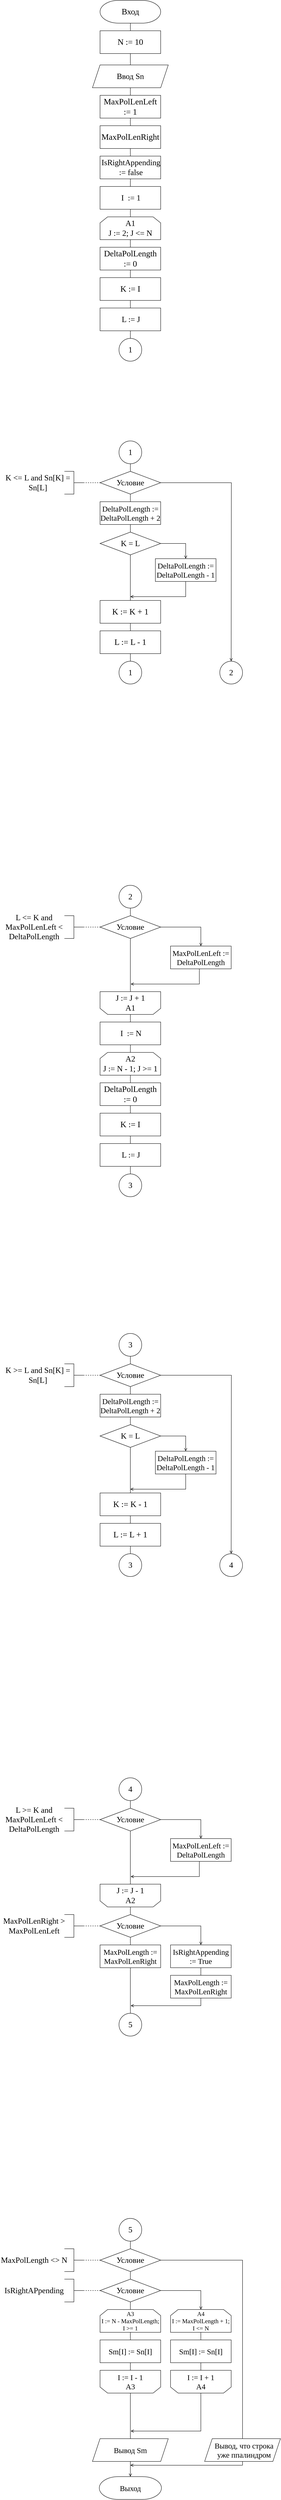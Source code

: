 <mxfile version="15.7.4" type="github">
  <diagram id="jJNzSYbowdD1MDir5mqe" name="Page-1">
    <mxGraphModel dx="1676" dy="3100" grid="1" gridSize="10" guides="1" tooltips="1" connect="1" arrows="1" fold="1" page="1" pageScale="1" pageWidth="827" pageHeight="1169" math="0" shadow="0">
      <root>
        <mxCell id="0" />
        <mxCell id="1" parent="0" />
        <mxCell id="dUmzm0TEQAHFUmSsL2kq-4" style="edgeStyle=orthogonalEdgeStyle;rounded=0;orthogonalLoop=1;jettySize=auto;html=1;fontFamily=Times New Roman;fontSize=22;endArrow=none;endFill=0;" edge="1" parent="1" source="dUmzm0TEQAHFUmSsL2kq-2">
          <mxGeometry relative="1" as="geometry">
            <mxPoint x="414" y="120" as="targetPoint" />
          </mxGeometry>
        </mxCell>
        <mxCell id="dUmzm0TEQAHFUmSsL2kq-2" value="Вход" style="strokeWidth=1;html=1;shape=mxgraph.flowchart.terminator;whiteSpace=wrap;fontSize=22;fontFamily=Times New Roman;" vertex="1" parent="1">
          <mxGeometry x="334" y="40" width="160" height="60" as="geometry" />
        </mxCell>
        <mxCell id="dUmzm0TEQAHFUmSsL2kq-14" style="edgeStyle=orthogonalEdgeStyle;rounded=0;orthogonalLoop=1;jettySize=auto;html=1;entryX=0.5;entryY=0;entryDx=0;entryDy=0;fontFamily=Times New Roman;fontSize=21;endArrow=none;endFill=0;" edge="1" parent="1" source="dUmzm0TEQAHFUmSsL2kq-5" target="dUmzm0TEQAHFUmSsL2kq-12">
          <mxGeometry relative="1" as="geometry" />
        </mxCell>
        <mxCell id="dUmzm0TEQAHFUmSsL2kq-5" value="N := 10" style="rounded=0;whiteSpace=wrap;html=1;fontFamily=Times New Roman;fontSize=22;strokeWidth=1;" vertex="1" parent="1">
          <mxGeometry x="334" y="120" width="160" height="60" as="geometry" />
        </mxCell>
        <mxCell id="dUmzm0TEQAHFUmSsL2kq-6" style="edgeStyle=orthogonalEdgeStyle;rounded=0;orthogonalLoop=1;jettySize=auto;html=1;fontFamily=Times New Roman;fontSize=22;endArrow=none;endFill=0;" edge="1" parent="1">
          <mxGeometry relative="1" as="geometry">
            <mxPoint x="414" y="290" as="targetPoint" />
            <mxPoint x="413.941" y="270" as="sourcePoint" />
          </mxGeometry>
        </mxCell>
        <mxCell id="dUmzm0TEQAHFUmSsL2kq-7" value="MaxPolLenLeft := 1" style="rounded=0;whiteSpace=wrap;html=1;fontFamily=Times New Roman;fontSize=22;strokeWidth=1;" vertex="1" parent="1">
          <mxGeometry x="334" y="290" width="160" height="60" as="geometry" />
        </mxCell>
        <mxCell id="dUmzm0TEQAHFUmSsL2kq-8" style="edgeStyle=orthogonalEdgeStyle;rounded=0;orthogonalLoop=1;jettySize=auto;html=1;fontFamily=Times New Roman;fontSize=22;endArrow=none;endFill=0;" edge="1" parent="1">
          <mxGeometry relative="1" as="geometry">
            <mxPoint x="414" y="370" as="targetPoint" />
            <mxPoint x="413.941" y="350" as="sourcePoint" />
          </mxGeometry>
        </mxCell>
        <mxCell id="dUmzm0TEQAHFUmSsL2kq-9" value="MaxPolLenRight" style="rounded=0;whiteSpace=wrap;html=1;fontFamily=Times New Roman;fontSize=22;strokeWidth=1;" vertex="1" parent="1">
          <mxGeometry x="334" y="370" width="160" height="60" as="geometry" />
        </mxCell>
        <mxCell id="dUmzm0TEQAHFUmSsL2kq-10" style="edgeStyle=orthogonalEdgeStyle;rounded=0;orthogonalLoop=1;jettySize=auto;html=1;fontFamily=Times New Roman;fontSize=22;endArrow=none;endFill=0;" edge="1" parent="1">
          <mxGeometry relative="1" as="geometry">
            <mxPoint x="414" y="450" as="targetPoint" />
            <mxPoint x="413.941" y="430" as="sourcePoint" />
          </mxGeometry>
        </mxCell>
        <mxCell id="dUmzm0TEQAHFUmSsL2kq-19" style="edgeStyle=orthogonalEdgeStyle;rounded=0;orthogonalLoop=1;jettySize=auto;html=1;fontFamily=Times New Roman;fontSize=21;endArrow=none;endFill=0;" edge="1" parent="1" source="dUmzm0TEQAHFUmSsL2kq-11">
          <mxGeometry relative="1" as="geometry">
            <mxPoint x="414" y="520" as="targetPoint" />
          </mxGeometry>
        </mxCell>
        <mxCell id="dUmzm0TEQAHFUmSsL2kq-11" value="IsRightAppending := false" style="rounded=0;whiteSpace=wrap;html=1;fontFamily=Times New Roman;fontSize=21;strokeWidth=1;spacingLeft=3;" vertex="1" parent="1">
          <mxGeometry x="334" y="450" width="160" height="60" as="geometry" />
        </mxCell>
        <mxCell id="dUmzm0TEQAHFUmSsL2kq-12" value="Ввод Sn" style="shape=parallelogram;perimeter=parallelogramPerimeter;whiteSpace=wrap;html=1;fixedSize=1;fontFamily=Times New Roman;fontSize=21;strokeWidth=1;" vertex="1" parent="1">
          <mxGeometry x="314" y="210" width="200" height="60" as="geometry" />
        </mxCell>
        <mxCell id="dUmzm0TEQAHFUmSsL2kq-20" value="А1&lt;br&gt;J := 2; J &amp;lt;= N" style="shape=loopLimit;whiteSpace=wrap;html=1;fontFamily=Times New Roman;fontSize=21;strokeWidth=1;" vertex="1" parent="1">
          <mxGeometry x="334" y="610" width="160" height="60" as="geometry" />
        </mxCell>
        <mxCell id="dUmzm0TEQAHFUmSsL2kq-21" style="edgeStyle=orthogonalEdgeStyle;rounded=0;orthogonalLoop=1;jettySize=auto;html=1;fontFamily=Times New Roman;fontSize=22;endArrow=none;endFill=0;" edge="1" parent="1">
          <mxGeometry relative="1" as="geometry">
            <mxPoint x="414" y="690" as="targetPoint" />
            <mxPoint x="413.941" y="670" as="sourcePoint" />
          </mxGeometry>
        </mxCell>
        <mxCell id="dUmzm0TEQAHFUmSsL2kq-22" value="DeltaPolLength := 0" style="rounded=0;whiteSpace=wrap;html=1;fontFamily=Times New Roman;fontSize=22;strokeWidth=1;" vertex="1" parent="1">
          <mxGeometry x="334" y="690" width="160" height="60" as="geometry" />
        </mxCell>
        <mxCell id="dUmzm0TEQAHFUmSsL2kq-23" style="edgeStyle=orthogonalEdgeStyle;rounded=0;orthogonalLoop=1;jettySize=auto;html=1;fontFamily=Times New Roman;fontSize=22;endArrow=none;endFill=0;" edge="1" parent="1">
          <mxGeometry relative="1" as="geometry">
            <mxPoint x="414" y="770" as="targetPoint" />
            <mxPoint x="413.941" y="750" as="sourcePoint" />
          </mxGeometry>
        </mxCell>
        <mxCell id="dUmzm0TEQAHFUmSsL2kq-24" value="K := I" style="rounded=0;whiteSpace=wrap;html=1;fontFamily=Times New Roman;fontSize=22;strokeWidth=1;" vertex="1" parent="1">
          <mxGeometry x="334" y="770" width="160" height="60" as="geometry" />
        </mxCell>
        <mxCell id="dUmzm0TEQAHFUmSsL2kq-25" style="edgeStyle=orthogonalEdgeStyle;rounded=0;orthogonalLoop=1;jettySize=auto;html=1;fontFamily=Times New Roman;fontSize=22;endArrow=none;endFill=0;" edge="1" parent="1">
          <mxGeometry relative="1" as="geometry">
            <mxPoint x="414" y="850" as="targetPoint" />
            <mxPoint x="413.941" y="830" as="sourcePoint" />
          </mxGeometry>
        </mxCell>
        <mxCell id="dUmzm0TEQAHFUmSsL2kq-28" style="edgeStyle=orthogonalEdgeStyle;rounded=0;orthogonalLoop=1;jettySize=auto;html=1;entryX=0.5;entryY=0;entryDx=0;entryDy=0;fontFamily=Times New Roman;fontSize=21;endArrow=none;endFill=0;" edge="1" parent="1" source="dUmzm0TEQAHFUmSsL2kq-26" target="dUmzm0TEQAHFUmSsL2kq-27">
          <mxGeometry relative="1" as="geometry" />
        </mxCell>
        <mxCell id="dUmzm0TEQAHFUmSsL2kq-26" value="L := J" style="rounded=0;whiteSpace=wrap;html=1;fontFamily=Times New Roman;fontSize=21;strokeWidth=1;spacingLeft=3;" vertex="1" parent="1">
          <mxGeometry x="334" y="850" width="160" height="60" as="geometry" />
        </mxCell>
        <mxCell id="dUmzm0TEQAHFUmSsL2kq-27" value="1" style="ellipse;whiteSpace=wrap;html=1;aspect=fixed;fontFamily=Times New Roman;fontSize=21;strokeWidth=1;" vertex="1" parent="1">
          <mxGeometry x="384" y="930" width="60" height="60" as="geometry" />
        </mxCell>
        <mxCell id="dUmzm0TEQAHFUmSsL2kq-30" style="edgeStyle=orthogonalEdgeStyle;rounded=0;orthogonalLoop=1;jettySize=auto;html=1;fontFamily=Times New Roman;fontSize=21;endArrow=none;endFill=0;" edge="1" parent="1" source="dUmzm0TEQAHFUmSsL2kq-29">
          <mxGeometry relative="1" as="geometry">
            <mxPoint x="414" y="1280" as="targetPoint" />
          </mxGeometry>
        </mxCell>
        <mxCell id="dUmzm0TEQAHFUmSsL2kq-29" value="1" style="ellipse;whiteSpace=wrap;html=1;aspect=fixed;fontFamily=Times New Roman;fontSize=21;strokeWidth=1;" vertex="1" parent="1">
          <mxGeometry x="384" y="1200" width="60" height="60" as="geometry" />
        </mxCell>
        <mxCell id="dUmzm0TEQAHFUmSsL2kq-66" style="edgeStyle=orthogonalEdgeStyle;rounded=0;orthogonalLoop=1;jettySize=auto;html=1;fontFamily=Times New Roman;fontSize=20;endArrow=open;endFill=0;" edge="1" parent="1" source="dUmzm0TEQAHFUmSsL2kq-31">
          <mxGeometry relative="1" as="geometry">
            <mxPoint x="680" y="1780" as="targetPoint" />
          </mxGeometry>
        </mxCell>
        <mxCell id="dUmzm0TEQAHFUmSsL2kq-31" value="Условие" style="rhombus;whiteSpace=wrap;html=1;fontFamily=Times New Roman;fontSize=21;strokeWidth=1;" vertex="1" parent="1">
          <mxGeometry x="334" y="1280" width="160" height="60" as="geometry" />
        </mxCell>
        <mxCell id="dUmzm0TEQAHFUmSsL2kq-32" value="" style="endArrow=none;dashed=1;html=1;rounded=0;fontFamily=Times New Roman;fontSize=21;entryX=0;entryY=0.5;entryDx=0;entryDy=0;" edge="1" parent="1" target="dUmzm0TEQAHFUmSsL2kq-31">
          <mxGeometry width="50" height="50" relative="1" as="geometry">
            <mxPoint x="290" y="1310" as="sourcePoint" />
            <mxPoint x="220" y="1290" as="targetPoint" />
          </mxGeometry>
        </mxCell>
        <mxCell id="dUmzm0TEQAHFUmSsL2kq-33" value="" style="strokeWidth=1;html=1;shape=mxgraph.flowchart.annotation_2;align=left;labelPosition=right;pointerEvents=1;fontFamily=Times New Roman;fontSize=21;flipH=1;" vertex="1" parent="1">
          <mxGeometry x="240" y="1280" width="50" height="60" as="geometry" />
        </mxCell>
        <mxCell id="dUmzm0TEQAHFUmSsL2kq-34" value="K &amp;lt;= L and Sn[K] = Sn[L]" style="text;html=1;strokeColor=none;fillColor=none;align=center;verticalAlign=middle;whiteSpace=wrap;rounded=0;fontFamily=Times New Roman;fontSize=21;" vertex="1" parent="1">
          <mxGeometry x="80" y="1295" width="180" height="30" as="geometry" />
        </mxCell>
        <mxCell id="dUmzm0TEQAHFUmSsL2kq-56" style="edgeStyle=orthogonalEdgeStyle;rounded=0;orthogonalLoop=1;jettySize=auto;html=1;entryX=0.5;entryY=0;entryDx=0;entryDy=0;fontFamily=Times New Roman;fontSize=20;endArrow=open;endFill=0;" edge="1" parent="1" source="dUmzm0TEQAHFUmSsL2kq-36" target="dUmzm0TEQAHFUmSsL2kq-43">
          <mxGeometry relative="1" as="geometry">
            <Array as="points">
              <mxPoint x="560" y="1470" />
            </Array>
          </mxGeometry>
        </mxCell>
        <mxCell id="dUmzm0TEQAHFUmSsL2kq-57" value="" style="edgeStyle=orthogonalEdgeStyle;rounded=0;orthogonalLoop=1;jettySize=auto;html=1;fontFamily=Times New Roman;fontSize=20;endArrow=none;endFill=0;" edge="1" parent="1" source="dUmzm0TEQAHFUmSsL2kq-36" target="dUmzm0TEQAHFUmSsL2kq-41">
          <mxGeometry relative="1" as="geometry" />
        </mxCell>
        <mxCell id="dUmzm0TEQAHFUmSsL2kq-36" value="K = L" style="rhombus;whiteSpace=wrap;html=1;fontFamily=Times New Roman;fontSize=21;strokeWidth=1;" vertex="1" parent="1">
          <mxGeometry x="334" y="1440" width="160" height="60" as="geometry" />
        </mxCell>
        <mxCell id="dUmzm0TEQAHFUmSsL2kq-38" style="edgeStyle=orthogonalEdgeStyle;rounded=0;orthogonalLoop=1;jettySize=auto;html=1;fontFamily=Times New Roman;fontSize=22;endArrow=none;endFill=0;" edge="1" parent="1">
          <mxGeometry relative="1" as="geometry">
            <mxPoint x="414" y="1360" as="targetPoint" />
            <mxPoint x="413.941" y="1340" as="sourcePoint" />
          </mxGeometry>
        </mxCell>
        <mxCell id="dUmzm0TEQAHFUmSsL2kq-54" style="edgeStyle=orthogonalEdgeStyle;rounded=0;orthogonalLoop=1;jettySize=auto;html=1;entryX=0.5;entryY=0;entryDx=0;entryDy=0;fontFamily=Times New Roman;fontSize=20;endArrow=none;endFill=0;" edge="1" parent="1" source="dUmzm0TEQAHFUmSsL2kq-39" target="dUmzm0TEQAHFUmSsL2kq-36">
          <mxGeometry relative="1" as="geometry" />
        </mxCell>
        <mxCell id="dUmzm0TEQAHFUmSsL2kq-39" value="DeltaPolLength := DeltaPolLength + 2" style="rounded=0;whiteSpace=wrap;html=1;fontFamily=Times New Roman;fontSize=20;strokeWidth=1;" vertex="1" parent="1">
          <mxGeometry x="334" y="1360" width="160" height="60" as="geometry" />
        </mxCell>
        <mxCell id="dUmzm0TEQAHFUmSsL2kq-41" value="K := K + 1" style="rounded=0;whiteSpace=wrap;html=1;fontFamily=Times New Roman;fontSize=22;strokeWidth=1;" vertex="1" parent="1">
          <mxGeometry x="334" y="1620" width="160" height="60" as="geometry" />
        </mxCell>
        <mxCell id="dUmzm0TEQAHFUmSsL2kq-42" style="edgeStyle=orthogonalEdgeStyle;rounded=0;orthogonalLoop=1;jettySize=auto;html=1;fontFamily=Times New Roman;fontSize=22;endArrow=none;endFill=0;" edge="1" parent="1">
          <mxGeometry relative="1" as="geometry">
            <mxPoint x="414" y="1520" as="targetPoint" />
            <mxPoint x="413.941" y="1500" as="sourcePoint" />
          </mxGeometry>
        </mxCell>
        <mxCell id="dUmzm0TEQAHFUmSsL2kq-58" style="edgeStyle=orthogonalEdgeStyle;rounded=0;orthogonalLoop=1;jettySize=auto;html=1;fontFamily=Times New Roman;fontSize=20;endArrow=open;endFill=0;" edge="1" parent="1" source="dUmzm0TEQAHFUmSsL2kq-43">
          <mxGeometry relative="1" as="geometry">
            <mxPoint x="414" y="1610" as="targetPoint" />
            <Array as="points">
              <mxPoint x="560" y="1610" />
            </Array>
          </mxGeometry>
        </mxCell>
        <mxCell id="dUmzm0TEQAHFUmSsL2kq-43" value="DeltaPolLength := DeltaPolLength - 1" style="rounded=0;whiteSpace=wrap;html=1;fontFamily=Times New Roman;fontSize=20;strokeWidth=1;" vertex="1" parent="1">
          <mxGeometry x="480" y="1510" width="160" height="60" as="geometry" />
        </mxCell>
        <mxCell id="dUmzm0TEQAHFUmSsL2kq-48" style="edgeStyle=orthogonalEdgeStyle;rounded=0;orthogonalLoop=1;jettySize=auto;html=1;fontFamily=Times New Roman;fontSize=22;endArrow=none;endFill=0;" edge="1" parent="1">
          <mxGeometry relative="1" as="geometry">
            <mxPoint x="414" y="1700" as="targetPoint" />
            <mxPoint x="413.941" y="1680" as="sourcePoint" />
          </mxGeometry>
        </mxCell>
        <mxCell id="dUmzm0TEQAHFUmSsL2kq-63" style="edgeStyle=orthogonalEdgeStyle;rounded=0;orthogonalLoop=1;jettySize=auto;html=1;fontFamily=Times New Roman;fontSize=20;endArrow=none;endFill=0;" edge="1" parent="1" source="dUmzm0TEQAHFUmSsL2kq-49">
          <mxGeometry relative="1" as="geometry">
            <mxPoint x="414" y="1780" as="targetPoint" />
          </mxGeometry>
        </mxCell>
        <mxCell id="dUmzm0TEQAHFUmSsL2kq-49" value="L := L - 1" style="rounded=0;whiteSpace=wrap;html=1;fontFamily=Times New Roman;fontSize=22;strokeWidth=1;" vertex="1" parent="1">
          <mxGeometry x="334" y="1700" width="160" height="60" as="geometry" />
        </mxCell>
        <mxCell id="dUmzm0TEQAHFUmSsL2kq-64" value="1" style="ellipse;whiteSpace=wrap;html=1;aspect=fixed;fontFamily=Times New Roman;fontSize=21;strokeWidth=1;" vertex="1" parent="1">
          <mxGeometry x="384" y="1780" width="60" height="60" as="geometry" />
        </mxCell>
        <mxCell id="dUmzm0TEQAHFUmSsL2kq-67" value="2" style="ellipse;whiteSpace=wrap;html=1;aspect=fixed;fontFamily=Times New Roman;fontSize=21;strokeWidth=1;" vertex="1" parent="1">
          <mxGeometry x="650" y="1780" width="60" height="60" as="geometry" />
        </mxCell>
        <mxCell id="dUmzm0TEQAHFUmSsL2kq-69" style="edgeStyle=orthogonalEdgeStyle;rounded=0;orthogonalLoop=1;jettySize=auto;html=1;fontFamily=Times New Roman;fontSize=20;endArrow=none;endFill=0;" edge="1" parent="1" source="dUmzm0TEQAHFUmSsL2kq-68">
          <mxGeometry relative="1" as="geometry">
            <mxPoint x="414" y="2450" as="targetPoint" />
          </mxGeometry>
        </mxCell>
        <mxCell id="dUmzm0TEQAHFUmSsL2kq-68" value="2" style="ellipse;whiteSpace=wrap;html=1;aspect=fixed;fontFamily=Times New Roman;fontSize=21;strokeWidth=1;" vertex="1" parent="1">
          <mxGeometry x="384" y="2370" width="60" height="60" as="geometry" />
        </mxCell>
        <mxCell id="dUmzm0TEQAHFUmSsL2kq-81" style="edgeStyle=orthogonalEdgeStyle;rounded=0;orthogonalLoop=1;jettySize=auto;html=1;entryX=0.5;entryY=0;entryDx=0;entryDy=0;fontFamily=Times New Roman;fontSize=20;endArrow=none;endFill=0;" edge="1" parent="1" source="dUmzm0TEQAHFUmSsL2kq-70" target="dUmzm0TEQAHFUmSsL2kq-79">
          <mxGeometry relative="1" as="geometry" />
        </mxCell>
        <mxCell id="dUmzm0TEQAHFUmSsL2kq-70" value="Условие" style="rhombus;whiteSpace=wrap;html=1;fontFamily=Times New Roman;fontSize=21;strokeWidth=1;" vertex="1" parent="1">
          <mxGeometry x="334" y="2450" width="160" height="60" as="geometry" />
        </mxCell>
        <mxCell id="dUmzm0TEQAHFUmSsL2kq-71" value="" style="endArrow=none;dashed=1;html=1;rounded=0;fontFamily=Times New Roman;fontSize=21;entryX=0;entryY=0.5;entryDx=0;entryDy=0;" edge="1" parent="1">
          <mxGeometry width="50" height="50" relative="1" as="geometry">
            <mxPoint x="290" y="2480" as="sourcePoint" />
            <mxPoint x="334" y="2480" as="targetPoint" />
          </mxGeometry>
        </mxCell>
        <mxCell id="dUmzm0TEQAHFUmSsL2kq-72" value="" style="strokeWidth=1;html=1;shape=mxgraph.flowchart.annotation_2;align=left;labelPosition=right;pointerEvents=1;fontFamily=Times New Roman;fontSize=21;flipH=1;" vertex="1" parent="1">
          <mxGeometry x="240" y="2450" width="50" height="60" as="geometry" />
        </mxCell>
        <mxCell id="dUmzm0TEQAHFUmSsL2kq-73" value="L &amp;lt;= K and MaxPolLenLeft &amp;lt; DeltaPolLength" style="text;html=1;strokeColor=none;fillColor=none;align=center;verticalAlign=middle;whiteSpace=wrap;rounded=0;fontFamily=Times New Roman;fontSize=21;" vertex="1" parent="1">
          <mxGeometry x="70" y="2465" width="180" height="30" as="geometry" />
        </mxCell>
        <mxCell id="dUmzm0TEQAHFUmSsL2kq-74" style="edgeStyle=orthogonalEdgeStyle;rounded=0;orthogonalLoop=1;jettySize=auto;html=1;entryX=0.5;entryY=0;entryDx=0;entryDy=0;fontFamily=Times New Roman;fontSize=20;endArrow=open;endFill=0;" edge="1" parent="1" target="dUmzm0TEQAHFUmSsL2kq-75">
          <mxGeometry relative="1" as="geometry">
            <mxPoint x="494" y="2480" as="sourcePoint" />
            <Array as="points">
              <mxPoint x="600" y="2480" />
            </Array>
          </mxGeometry>
        </mxCell>
        <mxCell id="dUmzm0TEQAHFUmSsL2kq-75" value="MaxPolLenLeft := DeltaPolLength" style="rounded=0;whiteSpace=wrap;html=1;fontFamily=Times New Roman;fontSize=20;strokeWidth=1;" vertex="1" parent="1">
          <mxGeometry x="520" y="2530" width="160" height="60" as="geometry" />
        </mxCell>
        <mxCell id="dUmzm0TEQAHFUmSsL2kq-78" style="edgeStyle=orthogonalEdgeStyle;rounded=0;orthogonalLoop=1;jettySize=auto;html=1;fontFamily=Times New Roman;fontSize=20;endArrow=open;endFill=0;" edge="1" parent="1">
          <mxGeometry relative="1" as="geometry">
            <mxPoint x="415" y="2630" as="targetPoint" />
            <mxPoint x="596" y="2590" as="sourcePoint" />
            <Array as="points">
              <mxPoint x="596" y="2630" />
            </Array>
          </mxGeometry>
        </mxCell>
        <mxCell id="dUmzm0TEQAHFUmSsL2kq-100" style="edgeStyle=orthogonalEdgeStyle;rounded=0;orthogonalLoop=1;jettySize=auto;html=1;entryX=0.5;entryY=0;entryDx=0;entryDy=0;fontFamily=Times New Roman;fontSize=20;endArrow=none;endFill=0;" edge="1" parent="1" source="dUmzm0TEQAHFUmSsL2kq-79" target="dUmzm0TEQAHFUmSsL2kq-99">
          <mxGeometry relative="1" as="geometry" />
        </mxCell>
        <mxCell id="dUmzm0TEQAHFUmSsL2kq-79" value="J := J + 1&lt;br&gt;А1" style="shape=loopLimit;whiteSpace=wrap;html=1;fontFamily=Times New Roman;fontSize=21;strokeWidth=1;flipV=1;" vertex="1" parent="1">
          <mxGeometry x="334" y="2650" width="160" height="60" as="geometry" />
        </mxCell>
        <mxCell id="dUmzm0TEQAHFUmSsL2kq-87" style="edgeStyle=orthogonalEdgeStyle;rounded=0;orthogonalLoop=1;jettySize=auto;html=1;fontFamily=Times New Roman;fontSize=21;endArrow=none;endFill=0;" edge="1" parent="1" source="dUmzm0TEQAHFUmSsL2kq-88">
          <mxGeometry relative="1" as="geometry">
            <mxPoint x="414" y="600" as="targetPoint" />
          </mxGeometry>
        </mxCell>
        <mxCell id="dUmzm0TEQAHFUmSsL2kq-88" value="I&amp;nbsp; := 1" style="rounded=0;whiteSpace=wrap;html=1;fontFamily=Times New Roman;fontSize=21;strokeWidth=1;spacingLeft=3;" vertex="1" parent="1">
          <mxGeometry x="334" y="530" width="160" height="60" as="geometry" />
        </mxCell>
        <mxCell id="dUmzm0TEQAHFUmSsL2kq-89" value="А2&lt;br&gt;J := N - 1; J &amp;gt;= 1" style="shape=loopLimit;whiteSpace=wrap;html=1;fontFamily=Times New Roman;fontSize=21;strokeWidth=1;" vertex="1" parent="1">
          <mxGeometry x="334" y="2810" width="160" height="60" as="geometry" />
        </mxCell>
        <mxCell id="dUmzm0TEQAHFUmSsL2kq-90" style="edgeStyle=orthogonalEdgeStyle;rounded=0;orthogonalLoop=1;jettySize=auto;html=1;fontFamily=Times New Roman;fontSize=22;endArrow=none;endFill=0;" edge="1" parent="1">
          <mxGeometry relative="1" as="geometry">
            <mxPoint x="414.0" y="2890" as="targetPoint" />
            <mxPoint x="413.941" y="2870" as="sourcePoint" />
          </mxGeometry>
        </mxCell>
        <mxCell id="dUmzm0TEQAHFUmSsL2kq-91" value="DeltaPolLength := 0" style="rounded=0;whiteSpace=wrap;html=1;fontFamily=Times New Roman;fontSize=22;strokeWidth=1;" vertex="1" parent="1">
          <mxGeometry x="334" y="2890" width="160" height="60" as="geometry" />
        </mxCell>
        <mxCell id="dUmzm0TEQAHFUmSsL2kq-92" style="edgeStyle=orthogonalEdgeStyle;rounded=0;orthogonalLoop=1;jettySize=auto;html=1;fontFamily=Times New Roman;fontSize=22;endArrow=none;endFill=0;" edge="1" parent="1">
          <mxGeometry relative="1" as="geometry">
            <mxPoint x="414.0" y="2970" as="targetPoint" />
            <mxPoint x="413.941" y="2950" as="sourcePoint" />
          </mxGeometry>
        </mxCell>
        <mxCell id="dUmzm0TEQAHFUmSsL2kq-93" value="K := I" style="rounded=0;whiteSpace=wrap;html=1;fontFamily=Times New Roman;fontSize=22;strokeWidth=1;" vertex="1" parent="1">
          <mxGeometry x="334" y="2970" width="160" height="60" as="geometry" />
        </mxCell>
        <mxCell id="dUmzm0TEQAHFUmSsL2kq-94" style="edgeStyle=orthogonalEdgeStyle;rounded=0;orthogonalLoop=1;jettySize=auto;html=1;fontFamily=Times New Roman;fontSize=22;endArrow=none;endFill=0;" edge="1" parent="1">
          <mxGeometry relative="1" as="geometry">
            <mxPoint x="414.0" y="3050" as="targetPoint" />
            <mxPoint x="413.941" y="3030" as="sourcePoint" />
          </mxGeometry>
        </mxCell>
        <mxCell id="dUmzm0TEQAHFUmSsL2kq-95" style="edgeStyle=orthogonalEdgeStyle;rounded=0;orthogonalLoop=1;jettySize=auto;html=1;entryX=0.5;entryY=0;entryDx=0;entryDy=0;fontFamily=Times New Roman;fontSize=21;endArrow=none;endFill=0;" edge="1" parent="1" source="dUmzm0TEQAHFUmSsL2kq-96" target="dUmzm0TEQAHFUmSsL2kq-97">
          <mxGeometry relative="1" as="geometry" />
        </mxCell>
        <mxCell id="dUmzm0TEQAHFUmSsL2kq-96" value="L := J" style="rounded=0;whiteSpace=wrap;html=1;fontFamily=Times New Roman;fontSize=21;strokeWidth=1;spacingLeft=3;" vertex="1" parent="1">
          <mxGeometry x="334" y="3050" width="160" height="60" as="geometry" />
        </mxCell>
        <mxCell id="dUmzm0TEQAHFUmSsL2kq-97" value="3" style="ellipse;whiteSpace=wrap;html=1;aspect=fixed;fontFamily=Times New Roman;fontSize=21;strokeWidth=1;" vertex="1" parent="1">
          <mxGeometry x="384" y="3130" width="60" height="60" as="geometry" />
        </mxCell>
        <mxCell id="dUmzm0TEQAHFUmSsL2kq-98" style="edgeStyle=orthogonalEdgeStyle;rounded=0;orthogonalLoop=1;jettySize=auto;html=1;fontFamily=Times New Roman;fontSize=21;endArrow=none;endFill=0;" edge="1" parent="1" source="dUmzm0TEQAHFUmSsL2kq-99">
          <mxGeometry relative="1" as="geometry">
            <mxPoint x="414.0" y="2800" as="targetPoint" />
          </mxGeometry>
        </mxCell>
        <mxCell id="dUmzm0TEQAHFUmSsL2kq-99" value="I&amp;nbsp; := N" style="rounded=0;whiteSpace=wrap;html=1;fontFamily=Times New Roman;fontSize=21;strokeWidth=1;spacingLeft=3;" vertex="1" parent="1">
          <mxGeometry x="334" y="2730" width="160" height="60" as="geometry" />
        </mxCell>
        <mxCell id="dUmzm0TEQAHFUmSsL2kq-101" value="3" style="ellipse;whiteSpace=wrap;html=1;aspect=fixed;fontFamily=Times New Roman;fontSize=21;strokeWidth=1;" vertex="1" parent="1">
          <mxGeometry x="384" y="3550" width="60" height="60" as="geometry" />
        </mxCell>
        <mxCell id="dUmzm0TEQAHFUmSsL2kq-102" style="edgeStyle=orthogonalEdgeStyle;rounded=0;orthogonalLoop=1;jettySize=auto;html=1;fontFamily=Times New Roman;fontSize=21;endArrow=none;endFill=0;" edge="1" parent="1">
          <mxGeometry relative="1" as="geometry">
            <mxPoint x="414" y="3630" as="targetPoint" />
            <mxPoint x="414.0" y="3610" as="sourcePoint" />
          </mxGeometry>
        </mxCell>
        <mxCell id="dUmzm0TEQAHFUmSsL2kq-103" style="edgeStyle=orthogonalEdgeStyle;rounded=0;orthogonalLoop=1;jettySize=auto;html=1;fontFamily=Times New Roman;fontSize=20;endArrow=open;endFill=0;" edge="1" parent="1" source="dUmzm0TEQAHFUmSsL2kq-104">
          <mxGeometry relative="1" as="geometry">
            <mxPoint x="680" y="4130" as="targetPoint" />
          </mxGeometry>
        </mxCell>
        <mxCell id="dUmzm0TEQAHFUmSsL2kq-104" value="Условие" style="rhombus;whiteSpace=wrap;html=1;fontFamily=Times New Roman;fontSize=21;strokeWidth=1;" vertex="1" parent="1">
          <mxGeometry x="334" y="3630" width="160" height="60" as="geometry" />
        </mxCell>
        <mxCell id="dUmzm0TEQAHFUmSsL2kq-105" value="" style="endArrow=none;dashed=1;html=1;rounded=0;fontFamily=Times New Roman;fontSize=21;entryX=0;entryY=0.5;entryDx=0;entryDy=0;" edge="1" parent="1" target="dUmzm0TEQAHFUmSsL2kq-104">
          <mxGeometry width="50" height="50" relative="1" as="geometry">
            <mxPoint x="290" y="3660" as="sourcePoint" />
            <mxPoint x="220" y="3640" as="targetPoint" />
          </mxGeometry>
        </mxCell>
        <mxCell id="dUmzm0TEQAHFUmSsL2kq-106" value="" style="strokeWidth=1;html=1;shape=mxgraph.flowchart.annotation_2;align=left;labelPosition=right;pointerEvents=1;fontFamily=Times New Roman;fontSize=21;flipH=1;" vertex="1" parent="1">
          <mxGeometry x="240" y="3630" width="50" height="60" as="geometry" />
        </mxCell>
        <mxCell id="dUmzm0TEQAHFUmSsL2kq-107" value="K &amp;gt;= L and Sn[K] = Sn[L]" style="text;html=1;strokeColor=none;fillColor=none;align=center;verticalAlign=middle;whiteSpace=wrap;rounded=0;fontFamily=Times New Roman;fontSize=21;" vertex="1" parent="1">
          <mxGeometry x="80" y="3645" width="180" height="30" as="geometry" />
        </mxCell>
        <mxCell id="dUmzm0TEQAHFUmSsL2kq-108" style="edgeStyle=orthogonalEdgeStyle;rounded=0;orthogonalLoop=1;jettySize=auto;html=1;entryX=0.5;entryY=0;entryDx=0;entryDy=0;fontFamily=Times New Roman;fontSize=20;endArrow=open;endFill=0;" edge="1" parent="1" source="dUmzm0TEQAHFUmSsL2kq-110" target="dUmzm0TEQAHFUmSsL2kq-117">
          <mxGeometry relative="1" as="geometry">
            <Array as="points">
              <mxPoint x="560" y="3820" />
            </Array>
          </mxGeometry>
        </mxCell>
        <mxCell id="dUmzm0TEQAHFUmSsL2kq-109" value="" style="edgeStyle=orthogonalEdgeStyle;rounded=0;orthogonalLoop=1;jettySize=auto;html=1;fontFamily=Times New Roman;fontSize=20;endArrow=none;endFill=0;" edge="1" parent="1" source="dUmzm0TEQAHFUmSsL2kq-110" target="dUmzm0TEQAHFUmSsL2kq-114">
          <mxGeometry relative="1" as="geometry" />
        </mxCell>
        <mxCell id="dUmzm0TEQAHFUmSsL2kq-110" value="K = L" style="rhombus;whiteSpace=wrap;html=1;fontFamily=Times New Roman;fontSize=21;strokeWidth=1;" vertex="1" parent="1">
          <mxGeometry x="334" y="3790" width="160" height="60" as="geometry" />
        </mxCell>
        <mxCell id="dUmzm0TEQAHFUmSsL2kq-111" style="edgeStyle=orthogonalEdgeStyle;rounded=0;orthogonalLoop=1;jettySize=auto;html=1;fontFamily=Times New Roman;fontSize=22;endArrow=none;endFill=0;" edge="1" parent="1">
          <mxGeometry relative="1" as="geometry">
            <mxPoint x="414" y="3710" as="targetPoint" />
            <mxPoint x="413.941" y="3690" as="sourcePoint" />
          </mxGeometry>
        </mxCell>
        <mxCell id="dUmzm0TEQAHFUmSsL2kq-112" style="edgeStyle=orthogonalEdgeStyle;rounded=0;orthogonalLoop=1;jettySize=auto;html=1;entryX=0.5;entryY=0;entryDx=0;entryDy=0;fontFamily=Times New Roman;fontSize=20;endArrow=none;endFill=0;" edge="1" parent="1" source="dUmzm0TEQAHFUmSsL2kq-113" target="dUmzm0TEQAHFUmSsL2kq-110">
          <mxGeometry relative="1" as="geometry" />
        </mxCell>
        <mxCell id="dUmzm0TEQAHFUmSsL2kq-113" value="DeltaPolLength := DeltaPolLength + 2" style="rounded=0;whiteSpace=wrap;html=1;fontFamily=Times New Roman;fontSize=20;strokeWidth=1;" vertex="1" parent="1">
          <mxGeometry x="334" y="3710" width="160" height="60" as="geometry" />
        </mxCell>
        <mxCell id="dUmzm0TEQAHFUmSsL2kq-114" value="K := K - 1" style="rounded=0;whiteSpace=wrap;html=1;fontFamily=Times New Roman;fontSize=22;strokeWidth=1;" vertex="1" parent="1">
          <mxGeometry x="334" y="3970" width="160" height="60" as="geometry" />
        </mxCell>
        <mxCell id="dUmzm0TEQAHFUmSsL2kq-115" style="edgeStyle=orthogonalEdgeStyle;rounded=0;orthogonalLoop=1;jettySize=auto;html=1;fontFamily=Times New Roman;fontSize=22;endArrow=none;endFill=0;" edge="1" parent="1">
          <mxGeometry relative="1" as="geometry">
            <mxPoint x="414" y="3870" as="targetPoint" />
            <mxPoint x="413.941" y="3850" as="sourcePoint" />
          </mxGeometry>
        </mxCell>
        <mxCell id="dUmzm0TEQAHFUmSsL2kq-116" style="edgeStyle=orthogonalEdgeStyle;rounded=0;orthogonalLoop=1;jettySize=auto;html=1;fontFamily=Times New Roman;fontSize=20;endArrow=open;endFill=0;" edge="1" parent="1" source="dUmzm0TEQAHFUmSsL2kq-117">
          <mxGeometry relative="1" as="geometry">
            <mxPoint x="414" y="3960" as="targetPoint" />
            <Array as="points">
              <mxPoint x="560" y="3960" />
            </Array>
          </mxGeometry>
        </mxCell>
        <mxCell id="dUmzm0TEQAHFUmSsL2kq-117" value="DeltaPolLength := DeltaPolLength - 1" style="rounded=0;whiteSpace=wrap;html=1;fontFamily=Times New Roman;fontSize=20;strokeWidth=1;" vertex="1" parent="1">
          <mxGeometry x="480" y="3860" width="160" height="60" as="geometry" />
        </mxCell>
        <mxCell id="dUmzm0TEQAHFUmSsL2kq-118" style="edgeStyle=orthogonalEdgeStyle;rounded=0;orthogonalLoop=1;jettySize=auto;html=1;fontFamily=Times New Roman;fontSize=22;endArrow=none;endFill=0;" edge="1" parent="1">
          <mxGeometry relative="1" as="geometry">
            <mxPoint x="414" y="4050" as="targetPoint" />
            <mxPoint x="413.941" y="4030" as="sourcePoint" />
          </mxGeometry>
        </mxCell>
        <mxCell id="dUmzm0TEQAHFUmSsL2kq-119" style="edgeStyle=orthogonalEdgeStyle;rounded=0;orthogonalLoop=1;jettySize=auto;html=1;fontFamily=Times New Roman;fontSize=20;endArrow=none;endFill=0;" edge="1" parent="1" source="dUmzm0TEQAHFUmSsL2kq-120">
          <mxGeometry relative="1" as="geometry">
            <mxPoint x="414" y="4130" as="targetPoint" />
          </mxGeometry>
        </mxCell>
        <mxCell id="dUmzm0TEQAHFUmSsL2kq-120" value="L := L + 1" style="rounded=0;whiteSpace=wrap;html=1;fontFamily=Times New Roman;fontSize=22;strokeWidth=1;" vertex="1" parent="1">
          <mxGeometry x="334" y="4050" width="160" height="60" as="geometry" />
        </mxCell>
        <mxCell id="dUmzm0TEQAHFUmSsL2kq-121" value="3" style="ellipse;whiteSpace=wrap;html=1;aspect=fixed;fontFamily=Times New Roman;fontSize=21;strokeWidth=1;" vertex="1" parent="1">
          <mxGeometry x="384" y="4130" width="60" height="60" as="geometry" />
        </mxCell>
        <mxCell id="dUmzm0TEQAHFUmSsL2kq-122" value="4" style="ellipse;whiteSpace=wrap;html=1;aspect=fixed;fontFamily=Times New Roman;fontSize=21;strokeWidth=1;" vertex="1" parent="1">
          <mxGeometry x="650" y="4130" width="60" height="60" as="geometry" />
        </mxCell>
        <mxCell id="dUmzm0TEQAHFUmSsL2kq-146" style="edgeStyle=orthogonalEdgeStyle;rounded=0;orthogonalLoop=1;jettySize=auto;html=1;fontFamily=Times New Roman;fontSize=20;endArrow=none;endFill=0;" edge="1" parent="1" source="dUmzm0TEQAHFUmSsL2kq-147">
          <mxGeometry relative="1" as="geometry">
            <mxPoint x="414" y="4800" as="targetPoint" />
          </mxGeometry>
        </mxCell>
        <mxCell id="dUmzm0TEQAHFUmSsL2kq-147" value="4" style="ellipse;whiteSpace=wrap;html=1;aspect=fixed;fontFamily=Times New Roman;fontSize=21;strokeWidth=1;" vertex="1" parent="1">
          <mxGeometry x="384" y="4720" width="60" height="60" as="geometry" />
        </mxCell>
        <mxCell id="dUmzm0TEQAHFUmSsL2kq-148" style="edgeStyle=orthogonalEdgeStyle;rounded=0;orthogonalLoop=1;jettySize=auto;html=1;entryX=0.5;entryY=0;entryDx=0;entryDy=0;fontFamily=Times New Roman;fontSize=20;endArrow=none;endFill=0;" edge="1" parent="1" source="dUmzm0TEQAHFUmSsL2kq-149" target="dUmzm0TEQAHFUmSsL2kq-156">
          <mxGeometry relative="1" as="geometry" />
        </mxCell>
        <mxCell id="dUmzm0TEQAHFUmSsL2kq-149" value="Условие" style="rhombus;whiteSpace=wrap;html=1;fontFamily=Times New Roman;fontSize=21;strokeWidth=1;" vertex="1" parent="1">
          <mxGeometry x="334" y="4800" width="160" height="60" as="geometry" />
        </mxCell>
        <mxCell id="dUmzm0TEQAHFUmSsL2kq-150" value="" style="endArrow=none;dashed=1;html=1;rounded=0;fontFamily=Times New Roman;fontSize=21;entryX=0;entryY=0.5;entryDx=0;entryDy=0;" edge="1" parent="1">
          <mxGeometry width="50" height="50" relative="1" as="geometry">
            <mxPoint x="290" y="4830" as="sourcePoint" />
            <mxPoint x="334" y="4830" as="targetPoint" />
          </mxGeometry>
        </mxCell>
        <mxCell id="dUmzm0TEQAHFUmSsL2kq-151" value="" style="strokeWidth=1;html=1;shape=mxgraph.flowchart.annotation_2;align=left;labelPosition=right;pointerEvents=1;fontFamily=Times New Roman;fontSize=21;flipH=1;" vertex="1" parent="1">
          <mxGeometry x="240" y="4800" width="50" height="60" as="geometry" />
        </mxCell>
        <mxCell id="dUmzm0TEQAHFUmSsL2kq-152" value="L &amp;gt;= K and MaxPolLenLeft &amp;lt; DeltaPolLength" style="text;html=1;strokeColor=none;fillColor=none;align=center;verticalAlign=middle;whiteSpace=wrap;rounded=0;fontFamily=Times New Roman;fontSize=21;" vertex="1" parent="1">
          <mxGeometry x="70" y="4815" width="180" height="30" as="geometry" />
        </mxCell>
        <mxCell id="dUmzm0TEQAHFUmSsL2kq-153" style="edgeStyle=orthogonalEdgeStyle;rounded=0;orthogonalLoop=1;jettySize=auto;html=1;entryX=0.5;entryY=0;entryDx=0;entryDy=0;fontFamily=Times New Roman;fontSize=20;endArrow=open;endFill=0;" edge="1" parent="1" target="dUmzm0TEQAHFUmSsL2kq-154">
          <mxGeometry relative="1" as="geometry">
            <mxPoint x="494" y="4830" as="sourcePoint" />
            <Array as="points">
              <mxPoint x="600" y="4830" />
            </Array>
          </mxGeometry>
        </mxCell>
        <mxCell id="dUmzm0TEQAHFUmSsL2kq-154" value="MaxPolLenLeft := DeltaPolLength" style="rounded=0;whiteSpace=wrap;html=1;fontFamily=Times New Roman;fontSize=20;strokeWidth=1;" vertex="1" parent="1">
          <mxGeometry x="520" y="4880" width="160" height="60" as="geometry" />
        </mxCell>
        <mxCell id="dUmzm0TEQAHFUmSsL2kq-155" style="edgeStyle=orthogonalEdgeStyle;rounded=0;orthogonalLoop=1;jettySize=auto;html=1;fontFamily=Times New Roman;fontSize=20;endArrow=open;endFill=0;" edge="1" parent="1">
          <mxGeometry relative="1" as="geometry">
            <mxPoint x="415" y="4980" as="targetPoint" />
            <mxPoint x="596" y="4940" as="sourcePoint" />
            <Array as="points">
              <mxPoint x="596" y="4980" />
            </Array>
          </mxGeometry>
        </mxCell>
        <mxCell id="dUmzm0TEQAHFUmSsL2kq-157" style="edgeStyle=orthogonalEdgeStyle;rounded=0;orthogonalLoop=1;jettySize=auto;html=1;fontFamily=Times New Roman;fontSize=20;endArrow=none;endFill=0;" edge="1" parent="1" source="dUmzm0TEQAHFUmSsL2kq-156">
          <mxGeometry relative="1" as="geometry">
            <mxPoint x="414" y="5080" as="targetPoint" />
          </mxGeometry>
        </mxCell>
        <mxCell id="dUmzm0TEQAHFUmSsL2kq-156" value="J := J - 1&lt;br&gt;А2" style="shape=loopLimit;whiteSpace=wrap;html=1;fontFamily=Times New Roman;fontSize=21;strokeWidth=1;flipV=1;" vertex="1" parent="1">
          <mxGeometry x="334" y="5000" width="160" height="60" as="geometry" />
        </mxCell>
        <mxCell id="dUmzm0TEQAHFUmSsL2kq-166" style="edgeStyle=orthogonalEdgeStyle;rounded=0;orthogonalLoop=1;jettySize=auto;html=1;fontFamily=Times New Roman;fontSize=20;endArrow=none;endFill=0;" edge="1" parent="1" source="dUmzm0TEQAHFUmSsL2kq-158">
          <mxGeometry relative="1" as="geometry">
            <mxPoint x="414" y="5160" as="targetPoint" />
          </mxGeometry>
        </mxCell>
        <mxCell id="dUmzm0TEQAHFUmSsL2kq-158" value="Условие" style="rhombus;whiteSpace=wrap;html=1;fontFamily=Times New Roman;fontSize=21;strokeWidth=1;" vertex="1" parent="1">
          <mxGeometry x="334" y="5080" width="160" height="60" as="geometry" />
        </mxCell>
        <mxCell id="dUmzm0TEQAHFUmSsL2kq-159" value="" style="endArrow=none;dashed=1;html=1;rounded=0;fontFamily=Times New Roman;fontSize=21;entryX=0;entryY=0.5;entryDx=0;entryDy=0;" edge="1" parent="1">
          <mxGeometry width="50" height="50" relative="1" as="geometry">
            <mxPoint x="290" y="5110" as="sourcePoint" />
            <mxPoint x="334.0" y="5110" as="targetPoint" />
          </mxGeometry>
        </mxCell>
        <mxCell id="dUmzm0TEQAHFUmSsL2kq-160" value="MaxPolLenRight &amp;gt; MaxPolLenLeft" style="text;html=1;strokeColor=none;fillColor=none;align=center;verticalAlign=middle;whiteSpace=wrap;rounded=0;fontFamily=Times New Roman;fontSize=21;" vertex="1" parent="1">
          <mxGeometry x="70" y="5095" width="180" height="30" as="geometry" />
        </mxCell>
        <mxCell id="dUmzm0TEQAHFUmSsL2kq-161" value="" style="strokeWidth=1;html=1;shape=mxgraph.flowchart.annotation_2;align=left;labelPosition=right;pointerEvents=1;fontFamily=Times New Roman;fontSize=21;flipH=1;" vertex="1" parent="1">
          <mxGeometry x="240" y="5080" width="50" height="60" as="geometry" />
        </mxCell>
        <mxCell id="dUmzm0TEQAHFUmSsL2kq-162" style="edgeStyle=orthogonalEdgeStyle;rounded=0;orthogonalLoop=1;jettySize=auto;html=1;entryX=0.5;entryY=0;entryDx=0;entryDy=0;fontFamily=Times New Roman;fontSize=20;endArrow=open;endFill=0;" edge="1" parent="1" target="dUmzm0TEQAHFUmSsL2kq-163">
          <mxGeometry relative="1" as="geometry">
            <mxPoint x="494" y="5110" as="sourcePoint" />
            <Array as="points">
              <mxPoint x="600" y="5110" />
            </Array>
          </mxGeometry>
        </mxCell>
        <mxCell id="dUmzm0TEQAHFUmSsL2kq-164" style="edgeStyle=orthogonalEdgeStyle;rounded=0;orthogonalLoop=1;jettySize=auto;html=1;fontFamily=Times New Roman;fontSize=20;endArrow=none;endFill=0;" edge="1" parent="1" source="dUmzm0TEQAHFUmSsL2kq-163">
          <mxGeometry relative="1" as="geometry">
            <mxPoint x="600" y="5240" as="targetPoint" />
          </mxGeometry>
        </mxCell>
        <mxCell id="dUmzm0TEQAHFUmSsL2kq-163" value="IsRightAppending := True" style="rounded=0;whiteSpace=wrap;html=1;fontFamily=Times New Roman;fontSize=20;strokeWidth=1;" vertex="1" parent="1">
          <mxGeometry x="520" y="5160" width="160" height="60" as="geometry" />
        </mxCell>
        <mxCell id="dUmzm0TEQAHFUmSsL2kq-169" style="edgeStyle=orthogonalEdgeStyle;rounded=0;orthogonalLoop=1;jettySize=auto;html=1;fontFamily=Times New Roman;fontSize=20;endArrow=open;endFill=0;" edge="1" parent="1" source="dUmzm0TEQAHFUmSsL2kq-165">
          <mxGeometry relative="1" as="geometry">
            <mxPoint x="415" y="5320" as="targetPoint" />
            <Array as="points">
              <mxPoint x="600" y="5320" />
              <mxPoint x="415" y="5320" />
            </Array>
          </mxGeometry>
        </mxCell>
        <mxCell id="dUmzm0TEQAHFUmSsL2kq-165" value="MaxPolLength := MaxPolLenRight" style="rounded=0;whiteSpace=wrap;html=1;fontFamily=Times New Roman;fontSize=20;strokeWidth=1;" vertex="1" parent="1">
          <mxGeometry x="520" y="5240" width="160" height="60" as="geometry" />
        </mxCell>
        <mxCell id="dUmzm0TEQAHFUmSsL2kq-168" style="edgeStyle=orthogonalEdgeStyle;rounded=0;orthogonalLoop=1;jettySize=auto;html=1;fontFamily=Times New Roman;fontSize=20;endArrow=none;endFill=0;" edge="1" parent="1" source="dUmzm0TEQAHFUmSsL2kq-167">
          <mxGeometry relative="1" as="geometry">
            <mxPoint x="414" y="5340" as="targetPoint" />
          </mxGeometry>
        </mxCell>
        <mxCell id="dUmzm0TEQAHFUmSsL2kq-167" value="MaxPolLength := MaxPolLenRight" style="rounded=0;whiteSpace=wrap;html=1;fontFamily=Times New Roman;fontSize=20;strokeWidth=1;" vertex="1" parent="1">
          <mxGeometry x="334" y="5160" width="160" height="60" as="geometry" />
        </mxCell>
        <mxCell id="dUmzm0TEQAHFUmSsL2kq-170" value="5" style="ellipse;whiteSpace=wrap;html=1;aspect=fixed;fontFamily=Times New Roman;fontSize=21;strokeWidth=1;" vertex="1" parent="1">
          <mxGeometry x="384" y="5340" width="60" height="60" as="geometry" />
        </mxCell>
        <mxCell id="dUmzm0TEQAHFUmSsL2kq-172" style="edgeStyle=orthogonalEdgeStyle;rounded=0;orthogonalLoop=1;jettySize=auto;html=1;fontFamily=Times New Roman;fontSize=20;endArrow=none;endFill=0;" edge="1" parent="1" source="dUmzm0TEQAHFUmSsL2kq-171">
          <mxGeometry relative="1" as="geometry">
            <mxPoint x="414.0" y="5960" as="targetPoint" />
          </mxGeometry>
        </mxCell>
        <mxCell id="dUmzm0TEQAHFUmSsL2kq-171" value="5" style="ellipse;whiteSpace=wrap;html=1;aspect=fixed;fontFamily=Times New Roman;fontSize=21;strokeWidth=1;" vertex="1" parent="1">
          <mxGeometry x="384" y="5880" width="60" height="60" as="geometry" />
        </mxCell>
        <mxCell id="dUmzm0TEQAHFUmSsL2kq-178" style="edgeStyle=orthogonalEdgeStyle;rounded=0;orthogonalLoop=1;jettySize=auto;html=1;fontFamily=Times New Roman;fontSize=20;endArrow=none;endFill=0;" edge="1" parent="1" source="dUmzm0TEQAHFUmSsL2kq-173">
          <mxGeometry relative="1" as="geometry">
            <mxPoint x="414" y="6040" as="targetPoint" />
          </mxGeometry>
        </mxCell>
        <mxCell id="dUmzm0TEQAHFUmSsL2kq-202" style="edgeStyle=orthogonalEdgeStyle;rounded=0;orthogonalLoop=1;jettySize=auto;html=1;fontFamily=Times New Roman;fontSize=16;endArrow=none;endFill=0;" edge="1" parent="1" source="dUmzm0TEQAHFUmSsL2kq-173">
          <mxGeometry relative="1" as="geometry">
            <mxPoint x="710" y="6530" as="targetPoint" />
            <Array as="points">
              <mxPoint x="710" y="5990" />
              <mxPoint x="710" y="6530" />
            </Array>
          </mxGeometry>
        </mxCell>
        <mxCell id="dUmzm0TEQAHFUmSsL2kq-173" value="Условие" style="rhombus;whiteSpace=wrap;html=1;fontFamily=Times New Roman;fontSize=21;strokeWidth=1;" vertex="1" parent="1">
          <mxGeometry x="334" y="5960" width="160" height="60" as="geometry" />
        </mxCell>
        <mxCell id="dUmzm0TEQAHFUmSsL2kq-175" value="" style="endArrow=none;dashed=1;html=1;rounded=0;fontFamily=Times New Roman;fontSize=21;entryX=0;entryY=0.5;entryDx=0;entryDy=0;" edge="1" parent="1">
          <mxGeometry width="50" height="50" relative="1" as="geometry">
            <mxPoint x="290" y="5990" as="sourcePoint" />
            <mxPoint x="334.0" y="5990" as="targetPoint" />
          </mxGeometry>
        </mxCell>
        <mxCell id="dUmzm0TEQAHFUmSsL2kq-176" value="MaxPolLength &amp;lt;&amp;gt; N" style="text;html=1;strokeColor=none;fillColor=none;align=center;verticalAlign=middle;whiteSpace=wrap;rounded=0;fontFamily=Times New Roman;fontSize=21;" vertex="1" parent="1">
          <mxGeometry x="70" y="5975" width="180" height="30" as="geometry" />
        </mxCell>
        <mxCell id="dUmzm0TEQAHFUmSsL2kq-177" value="" style="strokeWidth=1;html=1;shape=mxgraph.flowchart.annotation_2;align=left;labelPosition=right;pointerEvents=1;fontFamily=Times New Roman;fontSize=21;flipH=1;" vertex="1" parent="1">
          <mxGeometry x="240" y="5960" width="50" height="60" as="geometry" />
        </mxCell>
        <mxCell id="dUmzm0TEQAHFUmSsL2kq-184" style="edgeStyle=orthogonalEdgeStyle;rounded=0;orthogonalLoop=1;jettySize=auto;html=1;entryX=0.5;entryY=0;entryDx=0;entryDy=0;fontFamily=Times New Roman;fontSize=16;endArrow=none;endFill=0;" edge="1" parent="1" source="dUmzm0TEQAHFUmSsL2kq-179" target="dUmzm0TEQAHFUmSsL2kq-183">
          <mxGeometry relative="1" as="geometry" />
        </mxCell>
        <mxCell id="dUmzm0TEQAHFUmSsL2kq-193" style="edgeStyle=orthogonalEdgeStyle;rounded=0;orthogonalLoop=1;jettySize=auto;html=1;fontFamily=Times New Roman;fontSize=16;endArrow=open;endFill=0;entryX=0.5;entryY=0;entryDx=0;entryDy=0;" edge="1" parent="1" source="dUmzm0TEQAHFUmSsL2kq-179" target="dUmzm0TEQAHFUmSsL2kq-194">
          <mxGeometry relative="1" as="geometry">
            <mxPoint x="610" y="6110" as="targetPoint" />
          </mxGeometry>
        </mxCell>
        <mxCell id="dUmzm0TEQAHFUmSsL2kq-179" value="Условие" style="rhombus;whiteSpace=wrap;html=1;fontFamily=Times New Roman;fontSize=21;strokeWidth=1;" vertex="1" parent="1">
          <mxGeometry x="334" y="6040" width="160" height="60" as="geometry" />
        </mxCell>
        <mxCell id="dUmzm0TEQAHFUmSsL2kq-180" value="" style="endArrow=none;dashed=1;html=1;rounded=0;fontFamily=Times New Roman;fontSize=21;entryX=0;entryY=0.5;entryDx=0;entryDy=0;" edge="1" parent="1">
          <mxGeometry width="50" height="50" relative="1" as="geometry">
            <mxPoint x="290" y="6070" as="sourcePoint" />
            <mxPoint x="334.0" y="6070" as="targetPoint" />
          </mxGeometry>
        </mxCell>
        <mxCell id="dUmzm0TEQAHFUmSsL2kq-181" value="IsRightAPpending" style="text;html=1;strokeColor=none;fillColor=none;align=center;verticalAlign=middle;whiteSpace=wrap;rounded=0;fontFamily=Times New Roman;fontSize=21;" vertex="1" parent="1">
          <mxGeometry x="70" y="6055" width="180" height="30" as="geometry" />
        </mxCell>
        <mxCell id="dUmzm0TEQAHFUmSsL2kq-182" value="" style="strokeWidth=1;html=1;shape=mxgraph.flowchart.annotation_2;align=left;labelPosition=right;pointerEvents=1;fontFamily=Times New Roman;fontSize=21;flipH=1;" vertex="1" parent="1">
          <mxGeometry x="240" y="6040" width="50" height="60" as="geometry" />
        </mxCell>
        <mxCell id="dUmzm0TEQAHFUmSsL2kq-183" value="A3&lt;br&gt;I := N - MaxPolLength;&lt;br&gt;I &amp;gt;= 1" style="shape=loopLimit;whiteSpace=wrap;html=1;fontFamily=Times New Roman;fontSize=16;strokeWidth=1;" vertex="1" parent="1">
          <mxGeometry x="334" y="6120" width="160" height="60" as="geometry" />
        </mxCell>
        <mxCell id="dUmzm0TEQAHFUmSsL2kq-186" style="edgeStyle=orthogonalEdgeStyle;rounded=0;orthogonalLoop=1;jettySize=auto;html=1;fontFamily=Times New Roman;fontSize=20;endArrow=none;endFill=0;" edge="1" parent="1">
          <mxGeometry relative="1" as="geometry">
            <mxPoint x="414" y="6200.02" as="targetPoint" />
            <mxPoint x="413.941" y="6179.998" as="sourcePoint" />
          </mxGeometry>
        </mxCell>
        <mxCell id="dUmzm0TEQAHFUmSsL2kq-189" style="edgeStyle=orthogonalEdgeStyle;rounded=0;orthogonalLoop=1;jettySize=auto;html=1;entryX=0.5;entryY=0;entryDx=0;entryDy=0;fontFamily=Times New Roman;fontSize=20;endArrow=none;endFill=0;" edge="1" parent="1" source="dUmzm0TEQAHFUmSsL2kq-187" target="dUmzm0TEQAHFUmSsL2kq-188">
          <mxGeometry relative="1" as="geometry" />
        </mxCell>
        <mxCell id="dUmzm0TEQAHFUmSsL2kq-187" value="Sm[I] := Sn[I]" style="rounded=0;whiteSpace=wrap;html=1;fontFamily=Times New Roman;fontSize=20;strokeWidth=1;" vertex="1" parent="1">
          <mxGeometry x="334" y="6200.02" width="160" height="60" as="geometry" />
        </mxCell>
        <mxCell id="dUmzm0TEQAHFUmSsL2kq-192" style="edgeStyle=orthogonalEdgeStyle;rounded=0;orthogonalLoop=1;jettySize=auto;html=1;entryX=0.5;entryY=0;entryDx=0;entryDy=0;fontFamily=Times New Roman;fontSize=20;endArrow=none;endFill=0;" edge="1" parent="1" source="dUmzm0TEQAHFUmSsL2kq-188" target="dUmzm0TEQAHFUmSsL2kq-190">
          <mxGeometry relative="1" as="geometry" />
        </mxCell>
        <mxCell id="dUmzm0TEQAHFUmSsL2kq-188" value="I := I - 1&lt;br style=&quot;font-size: 20px;&quot;&gt;A3" style="shape=loopLimit;whiteSpace=wrap;html=1;fontFamily=Times New Roman;fontSize=20;strokeWidth=1;flipV=1;" vertex="1" parent="1">
          <mxGeometry x="334" y="6280" width="160" height="60" as="geometry" />
        </mxCell>
        <mxCell id="dUmzm0TEQAHFUmSsL2kq-212" style="edgeStyle=orthogonalEdgeStyle;rounded=0;orthogonalLoop=1;jettySize=auto;html=1;entryX=0.5;entryY=0;entryDx=0;entryDy=0;entryPerimeter=0;fontFamily=Times New Roman;fontSize=20;endArrow=open;endFill=0;" edge="1" parent="1" source="dUmzm0TEQAHFUmSsL2kq-190" target="dUmzm0TEQAHFUmSsL2kq-210">
          <mxGeometry relative="1" as="geometry" />
        </mxCell>
        <mxCell id="dUmzm0TEQAHFUmSsL2kq-190" value="Вывод Sm" style="shape=parallelogram;perimeter=parallelogramPerimeter;whiteSpace=wrap;html=1;fixedSize=1;fontFamily=Times New Roman;fontSize=20;strokeWidth=1;" vertex="1" parent="1">
          <mxGeometry x="314" y="6460" width="200" height="60" as="geometry" />
        </mxCell>
        <mxCell id="dUmzm0TEQAHFUmSsL2kq-194" value="A4&lt;br&gt;I := MaxPolLength + 1;&lt;br&gt;I &amp;lt;= N" style="shape=loopLimit;whiteSpace=wrap;html=1;fontFamily=Times New Roman;fontSize=16;strokeWidth=1;" vertex="1" parent="1">
          <mxGeometry x="520" y="6120" width="160" height="60" as="geometry" />
        </mxCell>
        <mxCell id="dUmzm0TEQAHFUmSsL2kq-195" style="edgeStyle=orthogonalEdgeStyle;rounded=0;orthogonalLoop=1;jettySize=auto;html=1;fontFamily=Times New Roman;fontSize=20;endArrow=none;endFill=0;" edge="1" parent="1">
          <mxGeometry relative="1" as="geometry">
            <mxPoint x="600" y="6200.02" as="targetPoint" />
            <mxPoint x="599.941" y="6179.998" as="sourcePoint" />
          </mxGeometry>
        </mxCell>
        <mxCell id="dUmzm0TEQAHFUmSsL2kq-196" style="edgeStyle=orthogonalEdgeStyle;rounded=0;orthogonalLoop=1;jettySize=auto;html=1;entryX=0.5;entryY=0;entryDx=0;entryDy=0;fontFamily=Times New Roman;fontSize=20;endArrow=none;endFill=0;" edge="1" parent="1" source="dUmzm0TEQAHFUmSsL2kq-197" target="dUmzm0TEQAHFUmSsL2kq-199">
          <mxGeometry relative="1" as="geometry" />
        </mxCell>
        <mxCell id="dUmzm0TEQAHFUmSsL2kq-197" value="Sm[I] := Sn[I]" style="rounded=0;whiteSpace=wrap;html=1;fontFamily=Times New Roman;fontSize=20;strokeWidth=1;" vertex="1" parent="1">
          <mxGeometry x="520" y="6200.02" width="160" height="60" as="geometry" />
        </mxCell>
        <mxCell id="dUmzm0TEQAHFUmSsL2kq-198" style="edgeStyle=orthogonalEdgeStyle;rounded=0;orthogonalLoop=1;jettySize=auto;html=1;fontFamily=Times New Roman;fontSize=20;endArrow=open;endFill=0;" edge="1" parent="1" source="dUmzm0TEQAHFUmSsL2kq-199">
          <mxGeometry relative="1" as="geometry">
            <mxPoint x="415" y="6440" as="targetPoint" />
            <Array as="points">
              <mxPoint x="600" y="6440" />
            </Array>
          </mxGeometry>
        </mxCell>
        <mxCell id="dUmzm0TEQAHFUmSsL2kq-199" value="I := I + 1&lt;br style=&quot;font-size: 20px;&quot;&gt;A4" style="shape=loopLimit;whiteSpace=wrap;html=1;fontFamily=Times New Roman;fontSize=20;strokeWidth=1;flipV=1;" vertex="1" parent="1">
          <mxGeometry x="520" y="6280" width="160" height="60" as="geometry" />
        </mxCell>
        <mxCell id="dUmzm0TEQAHFUmSsL2kq-210" value="Выход" style="strokeWidth=1;html=1;shape=mxgraph.flowchart.terminator;whiteSpace=wrap;fontFamily=Times New Roman;fontSize=20;" vertex="1" parent="1">
          <mxGeometry x="332" y="6560" width="164" height="60" as="geometry" />
        </mxCell>
        <mxCell id="dUmzm0TEQAHFUmSsL2kq-213" value="" style="endArrow=open;html=1;rounded=0;fontFamily=Times New Roman;fontSize=20;endFill=0;" edge="1" parent="1">
          <mxGeometry width="50" height="50" relative="1" as="geometry">
            <mxPoint x="710" y="6530" as="sourcePoint" />
            <mxPoint x="414" y="6530" as="targetPoint" />
          </mxGeometry>
        </mxCell>
        <mxCell id="dUmzm0TEQAHFUmSsL2kq-214" value="Вывод, что строка уже ппалиндром" style="shape=parallelogram;perimeter=parallelogramPerimeter;whiteSpace=wrap;html=1;fixedSize=1;fontFamily=Times New Roman;fontSize=20;strokeWidth=1;spacingLeft=8;" vertex="1" parent="1">
          <mxGeometry x="610" y="6460" width="200" height="60" as="geometry" />
        </mxCell>
      </root>
    </mxGraphModel>
  </diagram>
</mxfile>
